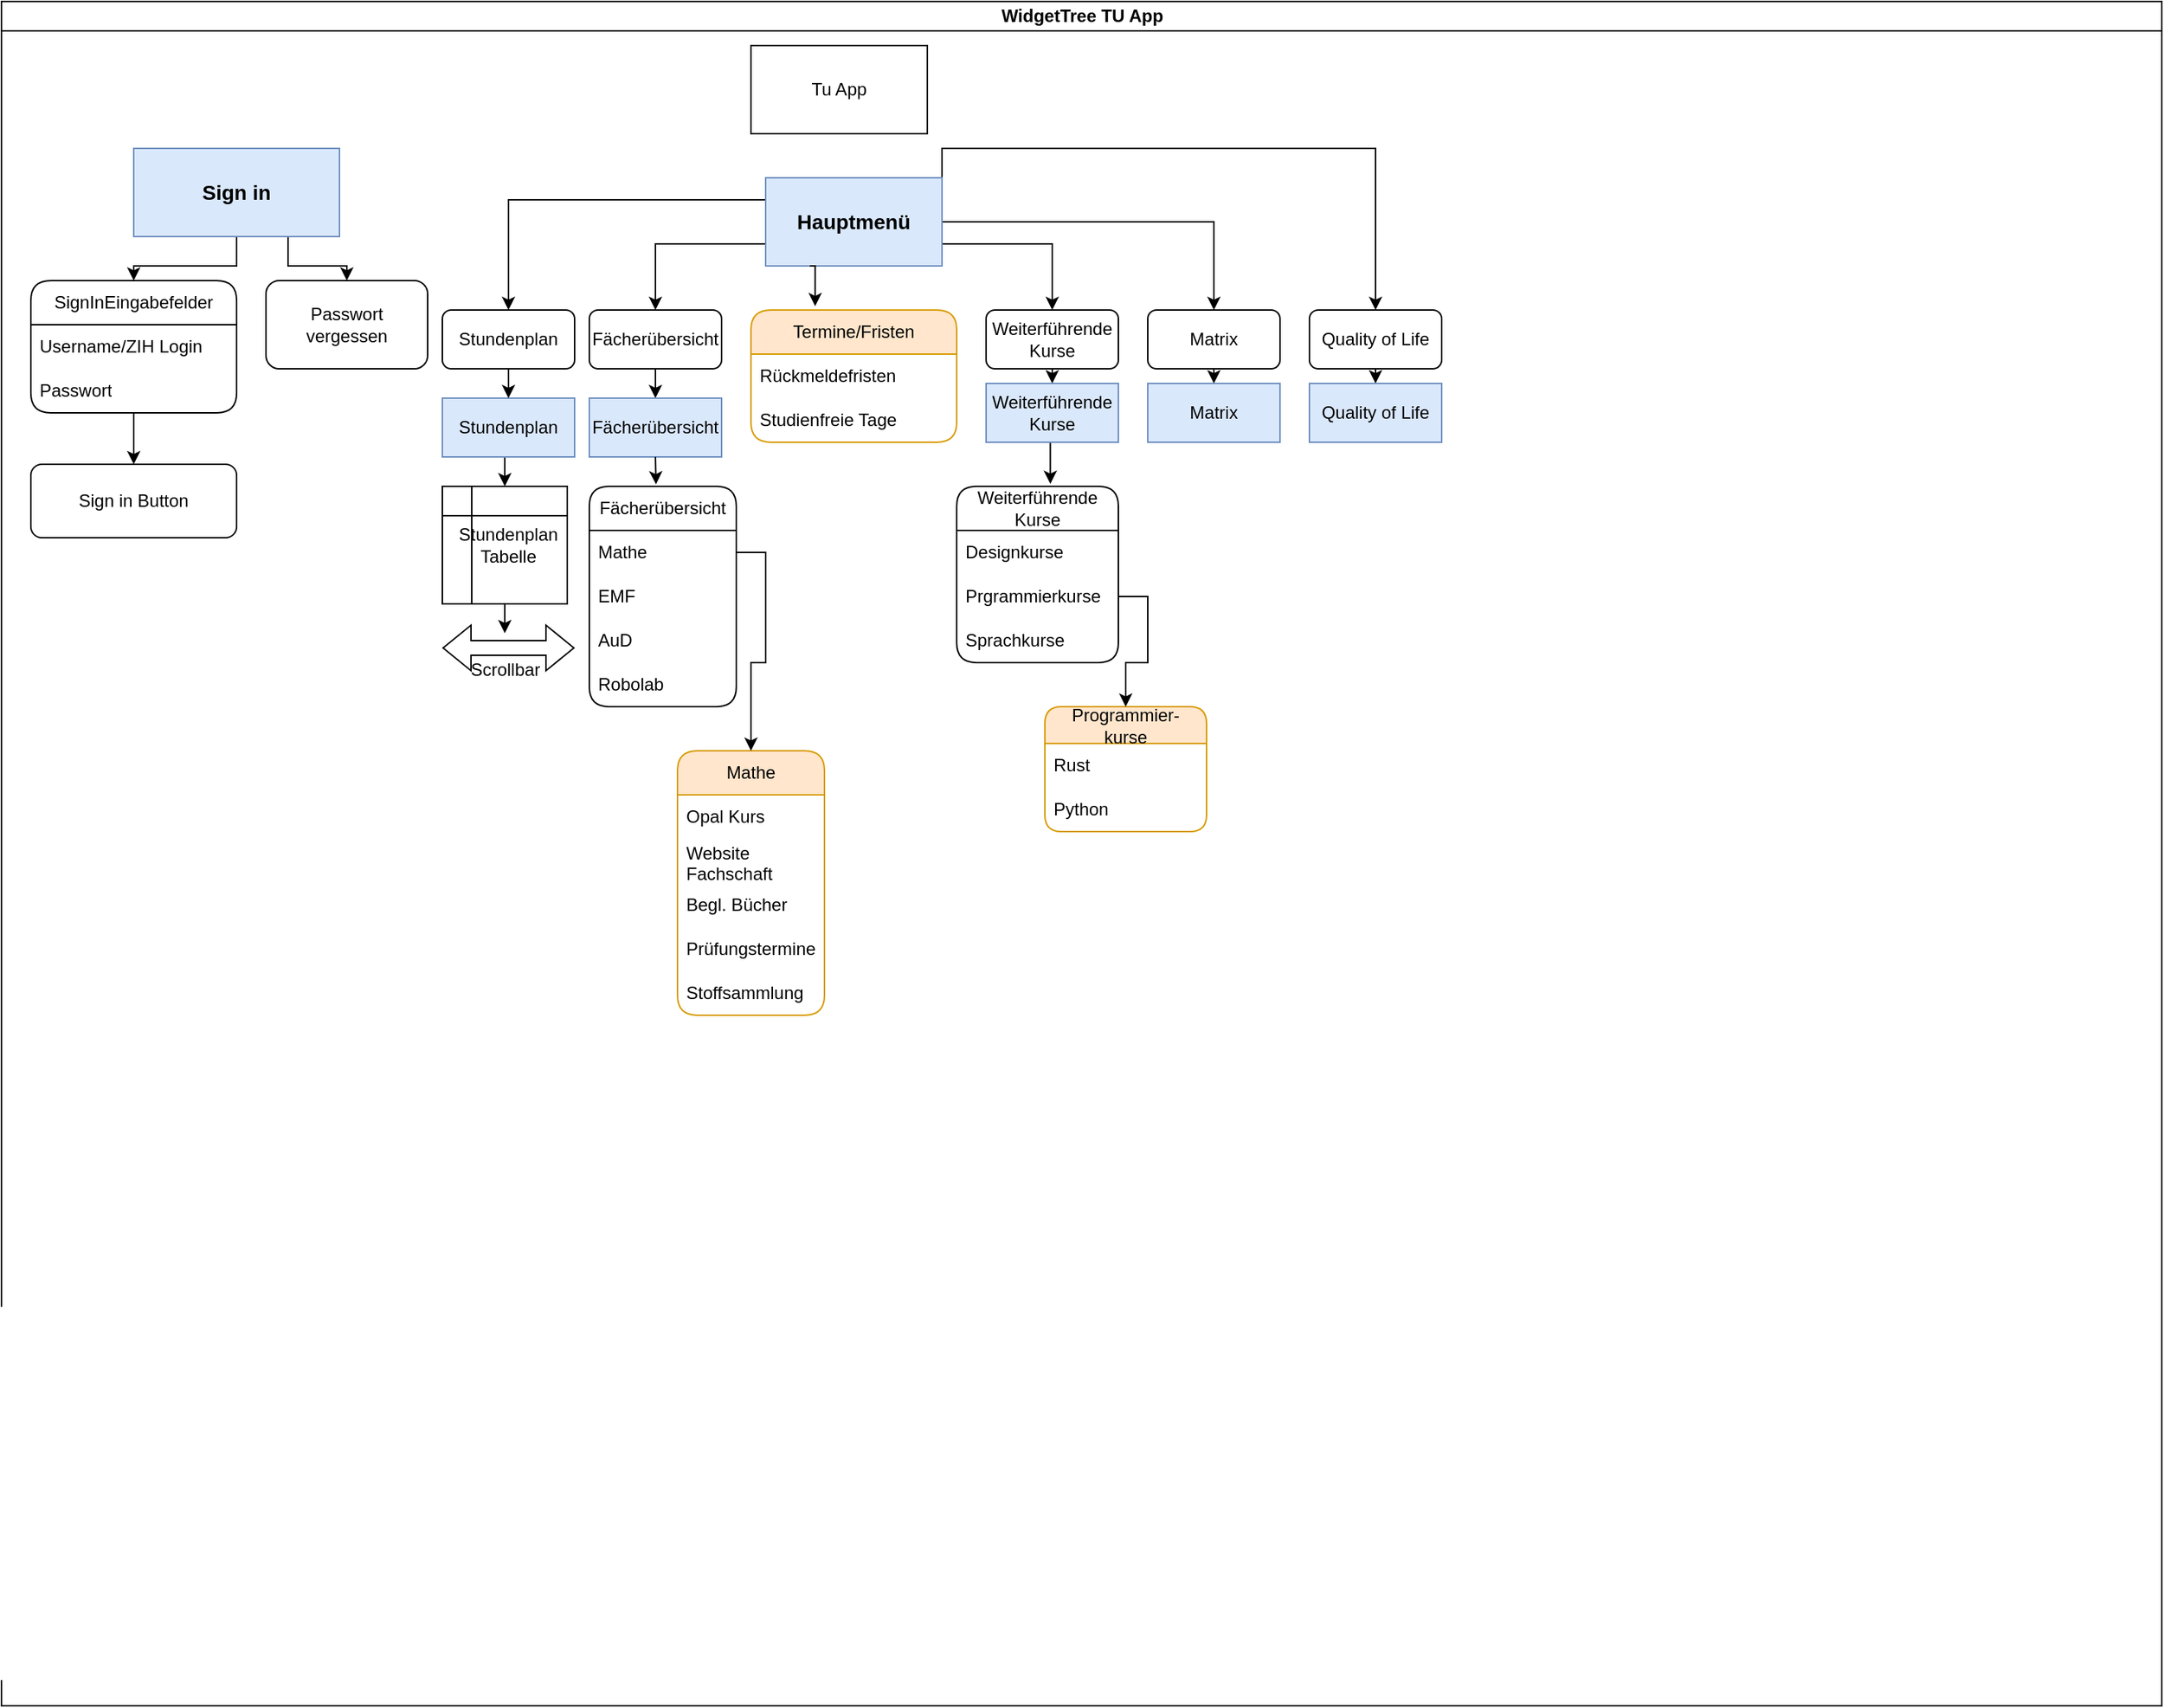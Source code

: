 <mxfile version="22.1.7" type="github">
  <diagram id="prtHgNgQTEPvFCAcTncT" name="Page-1">
    <mxGraphModel dx="1668" dy="1683" grid="1" gridSize="10" guides="1" tooltips="1" connect="1" arrows="1" fold="1" page="1" pageScale="1" pageWidth="827" pageHeight="1169" math="0" shadow="0">
      <root>
        <mxCell id="0" />
        <mxCell id="1" parent="0" />
        <mxCell id="dNxyNK7c78bLwvsdeMH5-11" value="&lt;div&gt;WidgetTree TU App&lt;/div&gt;" style="swimlane;html=1;startSize=20;horizontal=1;containerType=tree;glass=0;" parent="1" vertex="1">
          <mxGeometry x="-430" y="-230" width="1470" height="1160" as="geometry" />
        </mxCell>
        <mxCell id="gI4KnONz41u49CZWh2LP-1" value="Tu App" style="rounded=0;whiteSpace=wrap;html=1;" vertex="1" parent="dNxyNK7c78bLwvsdeMH5-11">
          <mxGeometry x="510" y="30" width="120" height="60" as="geometry" />
        </mxCell>
        <mxCell id="gI4KnONz41u49CZWh2LP-15" style="edgeStyle=orthogonalEdgeStyle;rounded=0;orthogonalLoop=1;jettySize=auto;html=1;exitX=0.5;exitY=1;exitDx=0;exitDy=0;entryX=0.5;entryY=0;entryDx=0;entryDy=0;" edge="1" parent="dNxyNK7c78bLwvsdeMH5-11" source="gI4KnONz41u49CZWh2LP-8" target="gI4KnONz41u49CZWh2LP-13">
          <mxGeometry relative="1" as="geometry" />
        </mxCell>
        <mxCell id="gI4KnONz41u49CZWh2LP-8" value="SignInEingabefelder" style="swimlane;fontStyle=0;childLayout=stackLayout;horizontal=1;startSize=30;horizontalStack=0;resizeParent=1;resizeParentMax=0;resizeLast=0;collapsible=1;marginBottom=0;whiteSpace=wrap;html=1;rounded=1;" vertex="1" parent="dNxyNK7c78bLwvsdeMH5-11">
          <mxGeometry x="20" y="190" width="140" height="90" as="geometry" />
        </mxCell>
        <mxCell id="gI4KnONz41u49CZWh2LP-9" value="Username/ZIH Login" style="text;strokeColor=none;fillColor=none;align=left;verticalAlign=middle;spacingLeft=4;spacingRight=4;overflow=hidden;points=[[0,0.5],[1,0.5]];portConstraint=eastwest;rotatable=0;whiteSpace=wrap;html=1;rounded=1;" vertex="1" parent="gI4KnONz41u49CZWh2LP-8">
          <mxGeometry y="30" width="140" height="30" as="geometry" />
        </mxCell>
        <mxCell id="gI4KnONz41u49CZWh2LP-10" value="Passwort" style="text;strokeColor=none;fillColor=none;align=left;verticalAlign=middle;spacingLeft=4;spacingRight=4;overflow=hidden;points=[[0,0.5],[1,0.5]];portConstraint=eastwest;rotatable=0;whiteSpace=wrap;html=1;" vertex="1" parent="gI4KnONz41u49CZWh2LP-8">
          <mxGeometry y="60" width="140" height="30" as="geometry" />
        </mxCell>
        <mxCell id="gI4KnONz41u49CZWh2LP-14" style="edgeStyle=orthogonalEdgeStyle;rounded=0;orthogonalLoop=1;jettySize=auto;html=1;exitX=0.5;exitY=1;exitDx=0;exitDy=0;" edge="1" parent="dNxyNK7c78bLwvsdeMH5-11" source="gI4KnONz41u49CZWh2LP-12" target="gI4KnONz41u49CZWh2LP-8">
          <mxGeometry relative="1" as="geometry" />
        </mxCell>
        <mxCell id="gI4KnONz41u49CZWh2LP-17" style="edgeStyle=orthogonalEdgeStyle;rounded=0;orthogonalLoop=1;jettySize=auto;html=1;exitX=0.75;exitY=1;exitDx=0;exitDy=0;" edge="1" parent="dNxyNK7c78bLwvsdeMH5-11" source="gI4KnONz41u49CZWh2LP-12" target="gI4KnONz41u49CZWh2LP-16">
          <mxGeometry relative="1" as="geometry" />
        </mxCell>
        <mxCell id="gI4KnONz41u49CZWh2LP-12" value="&lt;h3&gt;Sign in &lt;/h3&gt;" style="rounded=0;whiteSpace=wrap;html=1;fillColor=#dae8fc;strokeColor=#6c8ebf;glass=0;shadow=0;" vertex="1" parent="dNxyNK7c78bLwvsdeMH5-11">
          <mxGeometry x="90" y="100" width="140" height="60" as="geometry" />
        </mxCell>
        <mxCell id="gI4KnONz41u49CZWh2LP-13" value="Sign in Button" style="rounded=1;whiteSpace=wrap;html=1;" vertex="1" parent="dNxyNK7c78bLwvsdeMH5-11">
          <mxGeometry x="20" y="315" width="140" height="50" as="geometry" />
        </mxCell>
        <mxCell id="gI4KnONz41u49CZWh2LP-16" value="Passwort vergessen" style="rounded=1;whiteSpace=wrap;html=1;" vertex="1" parent="dNxyNK7c78bLwvsdeMH5-11">
          <mxGeometry x="180" y="190" width="110" height="60" as="geometry" />
        </mxCell>
        <mxCell id="gI4KnONz41u49CZWh2LP-83" style="edgeStyle=orthogonalEdgeStyle;rounded=0;orthogonalLoop=1;jettySize=auto;html=1;exitX=0;exitY=0.25;exitDx=0;exitDy=0;entryX=0.5;entryY=0;entryDx=0;entryDy=0;" edge="1" parent="dNxyNK7c78bLwvsdeMH5-11" source="gI4KnONz41u49CZWh2LP-24" target="gI4KnONz41u49CZWh2LP-32">
          <mxGeometry relative="1" as="geometry" />
        </mxCell>
        <mxCell id="gI4KnONz41u49CZWh2LP-84" style="edgeStyle=orthogonalEdgeStyle;rounded=0;orthogonalLoop=1;jettySize=auto;html=1;exitX=0;exitY=0.75;exitDx=0;exitDy=0;entryX=0.5;entryY=0;entryDx=0;entryDy=0;" edge="1" parent="dNxyNK7c78bLwvsdeMH5-11" source="gI4KnONz41u49CZWh2LP-24" target="gI4KnONz41u49CZWh2LP-31">
          <mxGeometry relative="1" as="geometry" />
        </mxCell>
        <mxCell id="gI4KnONz41u49CZWh2LP-86" style="edgeStyle=orthogonalEdgeStyle;rounded=0;orthogonalLoop=1;jettySize=auto;html=1;exitX=1;exitY=0.75;exitDx=0;exitDy=0;entryX=0.5;entryY=0;entryDx=0;entryDy=0;" edge="1" parent="dNxyNK7c78bLwvsdeMH5-11" source="gI4KnONz41u49CZWh2LP-24" target="gI4KnONz41u49CZWh2LP-33">
          <mxGeometry relative="1" as="geometry" />
        </mxCell>
        <mxCell id="gI4KnONz41u49CZWh2LP-87" style="edgeStyle=orthogonalEdgeStyle;rounded=0;orthogonalLoop=1;jettySize=auto;html=1;exitX=1;exitY=0.5;exitDx=0;exitDy=0;entryX=0.5;entryY=0;entryDx=0;entryDy=0;" edge="1" parent="dNxyNK7c78bLwvsdeMH5-11" source="gI4KnONz41u49CZWh2LP-24" target="gI4KnONz41u49CZWh2LP-52">
          <mxGeometry relative="1" as="geometry" />
        </mxCell>
        <mxCell id="gI4KnONz41u49CZWh2LP-88" style="edgeStyle=orthogonalEdgeStyle;rounded=0;orthogonalLoop=1;jettySize=auto;html=1;exitX=1;exitY=0;exitDx=0;exitDy=0;entryX=0.5;entryY=0;entryDx=0;entryDy=0;" edge="1" parent="dNxyNK7c78bLwvsdeMH5-11" source="gI4KnONz41u49CZWh2LP-24" target="gI4KnONz41u49CZWh2LP-72">
          <mxGeometry relative="1" as="geometry" />
        </mxCell>
        <mxCell id="gI4KnONz41u49CZWh2LP-24" value="&lt;h3&gt;Hauptmenü&lt;/h3&gt;" style="rounded=0;whiteSpace=wrap;html=1;fillColor=#dae8fc;strokeColor=#6c8ebf;" vertex="1" parent="dNxyNK7c78bLwvsdeMH5-11">
          <mxGeometry x="520" y="120" width="120" height="60" as="geometry" />
        </mxCell>
        <mxCell id="gI4KnONz41u49CZWh2LP-27" value="&lt;div&gt;Termine/Fristen&lt;/div&gt;" style="swimlane;fontStyle=0;childLayout=stackLayout;horizontal=1;startSize=30;horizontalStack=0;resizeParent=1;resizeParentMax=0;resizeLast=0;collapsible=1;marginBottom=0;whiteSpace=wrap;html=1;rounded=1;fillColor=#ffe6cc;strokeColor=#d79b00;" vertex="1" parent="dNxyNK7c78bLwvsdeMH5-11">
          <mxGeometry x="510" y="210" width="140" height="90" as="geometry" />
        </mxCell>
        <mxCell id="gI4KnONz41u49CZWh2LP-28" value="Rückmeldefristen" style="text;strokeColor=none;fillColor=none;align=left;verticalAlign=middle;spacingLeft=4;spacingRight=4;overflow=hidden;points=[[0,0.5],[1,0.5]];portConstraint=eastwest;rotatable=0;whiteSpace=wrap;html=1;" vertex="1" parent="gI4KnONz41u49CZWh2LP-27">
          <mxGeometry y="30" width="140" height="30" as="geometry" />
        </mxCell>
        <mxCell id="gI4KnONz41u49CZWh2LP-29" value="Studienfreie Tage" style="text;strokeColor=none;fillColor=none;align=left;verticalAlign=middle;spacingLeft=4;spacingRight=4;overflow=hidden;points=[[0,0.5],[1,0.5]];portConstraint=eastwest;rotatable=0;whiteSpace=wrap;html=1;" vertex="1" parent="gI4KnONz41u49CZWh2LP-27">
          <mxGeometry y="60" width="140" height="30" as="geometry" />
        </mxCell>
        <mxCell id="gI4KnONz41u49CZWh2LP-95" style="edgeStyle=orthogonalEdgeStyle;rounded=0;orthogonalLoop=1;jettySize=auto;html=1;exitX=0.5;exitY=1;exitDx=0;exitDy=0;entryX=0.5;entryY=0;entryDx=0;entryDy=0;" edge="1" parent="dNxyNK7c78bLwvsdeMH5-11" source="gI4KnONz41u49CZWh2LP-31" target="gI4KnONz41u49CZWh2LP-90">
          <mxGeometry relative="1" as="geometry" />
        </mxCell>
        <mxCell id="gI4KnONz41u49CZWh2LP-31" value="Fächerübersicht" style="rounded=1;whiteSpace=wrap;html=1;" vertex="1" parent="dNxyNK7c78bLwvsdeMH5-11">
          <mxGeometry x="400" y="210" width="90" height="40" as="geometry" />
        </mxCell>
        <mxCell id="gI4KnONz41u49CZWh2LP-32" value="&lt;div&gt;Stundenplan&lt;/div&gt;" style="rounded=1;whiteSpace=wrap;html=1;" vertex="1" parent="dNxyNK7c78bLwvsdeMH5-11">
          <mxGeometry x="300" y="210" width="90" height="40" as="geometry" />
        </mxCell>
        <mxCell id="gI4KnONz41u49CZWh2LP-96" style="edgeStyle=orthogonalEdgeStyle;rounded=0;orthogonalLoop=1;jettySize=auto;html=1;exitX=0.5;exitY=1;exitDx=0;exitDy=0;entryX=0.5;entryY=0;entryDx=0;entryDy=0;" edge="1" parent="dNxyNK7c78bLwvsdeMH5-11" source="gI4KnONz41u49CZWh2LP-33" target="gI4KnONz41u49CZWh2LP-91">
          <mxGeometry relative="1" as="geometry" />
        </mxCell>
        <mxCell id="gI4KnONz41u49CZWh2LP-33" value="&lt;div&gt;Weiterführende Kurse&lt;/div&gt;" style="rounded=1;whiteSpace=wrap;html=1;" vertex="1" parent="dNxyNK7c78bLwvsdeMH5-11">
          <mxGeometry x="670" y="210" width="90" height="40" as="geometry" />
        </mxCell>
        <mxCell id="gI4KnONz41u49CZWh2LP-97" style="edgeStyle=orthogonalEdgeStyle;rounded=0;orthogonalLoop=1;jettySize=auto;html=1;exitX=0.5;exitY=1;exitDx=0;exitDy=0;entryX=0.5;entryY=0;entryDx=0;entryDy=0;" edge="1" parent="dNxyNK7c78bLwvsdeMH5-11" source="gI4KnONz41u49CZWh2LP-52" target="gI4KnONz41u49CZWh2LP-92">
          <mxGeometry relative="1" as="geometry" />
        </mxCell>
        <mxCell id="gI4KnONz41u49CZWh2LP-52" value="&lt;div&gt;Matrix&lt;/div&gt;" style="rounded=1;whiteSpace=wrap;html=1;" vertex="1" parent="dNxyNK7c78bLwvsdeMH5-11">
          <mxGeometry x="780" y="210" width="90" height="40" as="geometry" />
        </mxCell>
        <mxCell id="gI4KnONz41u49CZWh2LP-98" style="edgeStyle=orthogonalEdgeStyle;rounded=0;orthogonalLoop=1;jettySize=auto;html=1;exitX=0.5;exitY=1;exitDx=0;exitDy=0;entryX=0.5;entryY=0;entryDx=0;entryDy=0;" edge="1" parent="dNxyNK7c78bLwvsdeMH5-11" source="gI4KnONz41u49CZWh2LP-72" target="gI4KnONz41u49CZWh2LP-93">
          <mxGeometry relative="1" as="geometry" />
        </mxCell>
        <mxCell id="gI4KnONz41u49CZWh2LP-72" value="Quality of Life" style="rounded=1;whiteSpace=wrap;html=1;" vertex="1" parent="dNxyNK7c78bLwvsdeMH5-11">
          <mxGeometry x="890" y="210" width="90" height="40" as="geometry" />
        </mxCell>
        <mxCell id="gI4KnONz41u49CZWh2LP-85" style="edgeStyle=orthogonalEdgeStyle;rounded=0;orthogonalLoop=1;jettySize=auto;html=1;exitX=0.25;exitY=1;exitDx=0;exitDy=0;entryX=0.312;entryY=-0.029;entryDx=0;entryDy=0;entryPerimeter=0;" edge="1" parent="dNxyNK7c78bLwvsdeMH5-11" source="gI4KnONz41u49CZWh2LP-24" target="gI4KnONz41u49CZWh2LP-27">
          <mxGeometry relative="1" as="geometry" />
        </mxCell>
        <mxCell id="gI4KnONz41u49CZWh2LP-90" value="&lt;div&gt;Fächerübersicht&lt;/div&gt;" style="rounded=0;whiteSpace=wrap;html=1;fillColor=#dae8fc;strokeColor=#6c8ebf;" vertex="1" parent="dNxyNK7c78bLwvsdeMH5-11">
          <mxGeometry x="400" y="270" width="90" height="40" as="geometry" />
        </mxCell>
        <mxCell id="gI4KnONz41u49CZWh2LP-168" style="edgeStyle=orthogonalEdgeStyle;rounded=0;orthogonalLoop=1;jettySize=auto;html=1;exitX=0.5;exitY=1;exitDx=0;exitDy=0;entryX=0.579;entryY=-0.014;entryDx=0;entryDy=0;entryPerimeter=0;" edge="1" parent="dNxyNK7c78bLwvsdeMH5-11" source="gI4KnONz41u49CZWh2LP-91" target="gI4KnONz41u49CZWh2LP-151">
          <mxGeometry relative="1" as="geometry" />
        </mxCell>
        <mxCell id="gI4KnONz41u49CZWh2LP-91" value="Weiterführende Kurse" style="rounded=0;whiteSpace=wrap;html=1;fillColor=#dae8fc;strokeColor=#6c8ebf;" vertex="1" parent="dNxyNK7c78bLwvsdeMH5-11">
          <mxGeometry x="670" y="260" width="90" height="40" as="geometry" />
        </mxCell>
        <mxCell id="gI4KnONz41u49CZWh2LP-92" value="Matrix" style="rounded=0;whiteSpace=wrap;html=1;fillColor=#dae8fc;strokeColor=#6c8ebf;" vertex="1" parent="dNxyNK7c78bLwvsdeMH5-11">
          <mxGeometry x="780" y="260" width="90" height="40" as="geometry" />
        </mxCell>
        <mxCell id="gI4KnONz41u49CZWh2LP-93" value="Quality of Life" style="rounded=0;whiteSpace=wrap;html=1;fillColor=#dae8fc;strokeColor=#6c8ebf;" vertex="1" parent="dNxyNK7c78bLwvsdeMH5-11">
          <mxGeometry x="890" y="260" width="90" height="40" as="geometry" />
        </mxCell>
        <mxCell id="gI4KnONz41u49CZWh2LP-109" style="edgeStyle=orthogonalEdgeStyle;rounded=0;orthogonalLoop=1;jettySize=auto;html=1;" edge="1" parent="dNxyNK7c78bLwvsdeMH5-11" source="gI4KnONz41u49CZWh2LP-99">
          <mxGeometry relative="1" as="geometry">
            <mxPoint x="342.5" y="430" as="targetPoint" />
          </mxGeometry>
        </mxCell>
        <mxCell id="gI4KnONz41u49CZWh2LP-99" value="" style="shape=internalStorage;whiteSpace=wrap;html=1;backgroundOutline=1;" vertex="1" parent="dNxyNK7c78bLwvsdeMH5-11">
          <mxGeometry x="300" y="330" width="85" height="80" as="geometry" />
        </mxCell>
        <mxCell id="gI4KnONz41u49CZWh2LP-100" value="&lt;div&gt;Stundenplan&lt;/div&gt;&lt;div&gt;Tabelle&lt;br&gt;&lt;/div&gt;" style="text;html=1;strokeColor=none;fillColor=none;align=center;verticalAlign=middle;whiteSpace=wrap;rounded=0;" vertex="1" parent="dNxyNK7c78bLwvsdeMH5-11">
          <mxGeometry x="315" y="355" width="60" height="30" as="geometry" />
        </mxCell>
        <mxCell id="gI4KnONz41u49CZWh2LP-103" value="" style="shape=flexArrow;endArrow=classic;startArrow=classic;html=1;rounded=0;" edge="1" parent="dNxyNK7c78bLwvsdeMH5-11">
          <mxGeometry width="100" height="100" relative="1" as="geometry">
            <mxPoint x="300" y="440" as="sourcePoint" />
            <mxPoint x="390" y="440" as="targetPoint" />
          </mxGeometry>
        </mxCell>
        <mxCell id="gI4KnONz41u49CZWh2LP-106" value="Scrollbar" style="text;html=1;strokeColor=none;fillColor=none;align=center;verticalAlign=middle;whiteSpace=wrap;rounded=0;" vertex="1" parent="dNxyNK7c78bLwvsdeMH5-11">
          <mxGeometry x="312.5" y="440" width="60" height="30" as="geometry" />
        </mxCell>
        <mxCell id="gI4KnONz41u49CZWh2LP-111" value="Fächerübersicht" style="swimlane;fontStyle=0;childLayout=stackLayout;horizontal=1;startSize=30;horizontalStack=0;resizeParent=1;resizeParentMax=0;resizeLast=0;collapsible=1;marginBottom=0;whiteSpace=wrap;html=1;rounded=1;" vertex="1" parent="dNxyNK7c78bLwvsdeMH5-11">
          <mxGeometry x="400" y="330" width="100" height="150" as="geometry" />
        </mxCell>
        <mxCell id="gI4KnONz41u49CZWh2LP-112" value="Mathe" style="text;strokeColor=none;fillColor=none;align=left;verticalAlign=middle;spacingLeft=4;spacingRight=4;overflow=hidden;points=[[0,0.5],[1,0.5]];portConstraint=eastwest;rotatable=0;whiteSpace=wrap;html=1;" vertex="1" parent="gI4KnONz41u49CZWh2LP-111">
          <mxGeometry y="30" width="100" height="30" as="geometry" />
        </mxCell>
        <mxCell id="gI4KnONz41u49CZWh2LP-113" value="EMF" style="text;strokeColor=none;fillColor=none;align=left;verticalAlign=middle;spacingLeft=4;spacingRight=4;overflow=hidden;points=[[0,0.5],[1,0.5]];portConstraint=eastwest;rotatable=0;whiteSpace=wrap;html=1;" vertex="1" parent="gI4KnONz41u49CZWh2LP-111">
          <mxGeometry y="60" width="100" height="30" as="geometry" />
        </mxCell>
        <mxCell id="gI4KnONz41u49CZWh2LP-114" value="AuD" style="text;strokeColor=none;fillColor=none;align=left;verticalAlign=middle;spacingLeft=4;spacingRight=4;overflow=hidden;points=[[0,0.5],[1,0.5]];portConstraint=eastwest;rotatable=0;whiteSpace=wrap;html=1;" vertex="1" parent="gI4KnONz41u49CZWh2LP-111">
          <mxGeometry y="90" width="100" height="30" as="geometry" />
        </mxCell>
        <mxCell id="gI4KnONz41u49CZWh2LP-119" value="Robolab" style="text;strokeColor=none;fillColor=none;align=left;verticalAlign=middle;spacingLeft=4;spacingRight=4;overflow=hidden;points=[[0,0.5],[1,0.5]];portConstraint=eastwest;rotatable=0;whiteSpace=wrap;html=1;" vertex="1" parent="gI4KnONz41u49CZWh2LP-111">
          <mxGeometry y="120" width="100" height="30" as="geometry" />
        </mxCell>
        <mxCell id="gI4KnONz41u49CZWh2LP-132" value="Mathe" style="swimlane;fontStyle=0;childLayout=stackLayout;horizontal=1;startSize=30;horizontalStack=0;resizeParent=1;resizeParentMax=0;resizeLast=0;collapsible=1;marginBottom=0;whiteSpace=wrap;html=1;rounded=1;fillColor=#ffe6cc;strokeColor=#d79b00;" vertex="1" parent="dNxyNK7c78bLwvsdeMH5-11">
          <mxGeometry x="460" y="510" width="100" height="180" as="geometry" />
        </mxCell>
        <mxCell id="gI4KnONz41u49CZWh2LP-133" value="Opal Kurs" style="text;strokeColor=none;fillColor=none;align=left;verticalAlign=middle;spacingLeft=4;spacingRight=4;overflow=hidden;points=[[0,0.5],[1,0.5]];portConstraint=eastwest;rotatable=0;whiteSpace=wrap;html=1;" vertex="1" parent="gI4KnONz41u49CZWh2LP-132">
          <mxGeometry y="30" width="100" height="30" as="geometry" />
        </mxCell>
        <mxCell id="gI4KnONz41u49CZWh2LP-134" value="Website Fachschaft" style="text;strokeColor=none;fillColor=none;align=left;verticalAlign=middle;spacingLeft=4;spacingRight=4;overflow=hidden;points=[[0,0.5],[1,0.5]];portConstraint=eastwest;rotatable=0;whiteSpace=wrap;html=1;" vertex="1" parent="gI4KnONz41u49CZWh2LP-132">
          <mxGeometry y="60" width="100" height="30" as="geometry" />
        </mxCell>
        <mxCell id="gI4KnONz41u49CZWh2LP-135" value="&lt;div&gt;Begl. Bücher&lt;/div&gt;" style="text;strokeColor=none;fillColor=none;align=left;verticalAlign=middle;spacingLeft=4;spacingRight=4;overflow=hidden;points=[[0,0.5],[1,0.5]];portConstraint=eastwest;rotatable=0;whiteSpace=wrap;html=1;" vertex="1" parent="gI4KnONz41u49CZWh2LP-132">
          <mxGeometry y="90" width="100" height="30" as="geometry" />
        </mxCell>
        <mxCell id="gI4KnONz41u49CZWh2LP-136" value="Prüfungstermine" style="text;strokeColor=none;fillColor=none;align=left;verticalAlign=middle;spacingLeft=4;spacingRight=4;overflow=hidden;points=[[0,0.5],[1,0.5]];portConstraint=eastwest;rotatable=0;whiteSpace=wrap;html=1;" vertex="1" parent="gI4KnONz41u49CZWh2LP-132">
          <mxGeometry y="120" width="100" height="30" as="geometry" />
        </mxCell>
        <mxCell id="gI4KnONz41u49CZWh2LP-137" value="Stoffsammlung" style="text;strokeColor=none;fillColor=none;align=left;verticalAlign=middle;spacingLeft=4;spacingRight=4;overflow=hidden;points=[[0,0.5],[1,0.5]];portConstraint=eastwest;rotatable=0;whiteSpace=wrap;html=1;" vertex="1" parent="gI4KnONz41u49CZWh2LP-132">
          <mxGeometry y="150" width="100" height="30" as="geometry" />
        </mxCell>
        <mxCell id="gI4KnONz41u49CZWh2LP-138" style="edgeStyle=orthogonalEdgeStyle;rounded=0;orthogonalLoop=1;jettySize=auto;html=1;exitX=1;exitY=0.5;exitDx=0;exitDy=0;entryX=0.5;entryY=0;entryDx=0;entryDy=0;" edge="1" parent="dNxyNK7c78bLwvsdeMH5-11" source="gI4KnONz41u49CZWh2LP-112" target="gI4KnONz41u49CZWh2LP-132">
          <mxGeometry relative="1" as="geometry" />
        </mxCell>
        <mxCell id="gI4KnONz41u49CZWh2LP-151" value="&lt;div&gt;Weiterführende&lt;/div&gt;&lt;div&gt;Kurse&lt;br&gt;&lt;/div&gt;" style="swimlane;fontStyle=0;childLayout=stackLayout;horizontal=1;startSize=30;horizontalStack=0;resizeParent=1;resizeParentMax=0;resizeLast=0;collapsible=1;marginBottom=0;whiteSpace=wrap;html=1;rounded=1;" vertex="1" parent="dNxyNK7c78bLwvsdeMH5-11">
          <mxGeometry x="650" y="330" width="110" height="120" as="geometry" />
        </mxCell>
        <mxCell id="gI4KnONz41u49CZWh2LP-152" value="Designkurse&lt;span style=&quot;white-space: pre;&quot;&gt;&#x9;&lt;/span&gt;" style="text;strokeColor=none;fillColor=none;align=left;verticalAlign=middle;spacingLeft=4;spacingRight=4;overflow=hidden;points=[[0,0.5],[1,0.5]];portConstraint=eastwest;rotatable=0;whiteSpace=wrap;html=1;" vertex="1" parent="gI4KnONz41u49CZWh2LP-151">
          <mxGeometry y="30" width="110" height="30" as="geometry" />
        </mxCell>
        <mxCell id="gI4KnONz41u49CZWh2LP-153" value="Prgrammierkurse" style="text;strokeColor=none;fillColor=none;align=left;verticalAlign=middle;spacingLeft=4;spacingRight=4;overflow=hidden;points=[[0,0.5],[1,0.5]];portConstraint=eastwest;rotatable=0;whiteSpace=wrap;html=1;" vertex="1" parent="gI4KnONz41u49CZWh2LP-151">
          <mxGeometry y="60" width="110" height="30" as="geometry" />
        </mxCell>
        <mxCell id="gI4KnONz41u49CZWh2LP-154" value="Sprachkurse" style="text;strokeColor=none;fillColor=none;align=left;verticalAlign=middle;spacingLeft=4;spacingRight=4;overflow=hidden;points=[[0,0.5],[1,0.5]];portConstraint=eastwest;rotatable=0;whiteSpace=wrap;html=1;" vertex="1" parent="gI4KnONz41u49CZWh2LP-151">
          <mxGeometry y="90" width="110" height="30" as="geometry" />
        </mxCell>
        <mxCell id="gI4KnONz41u49CZWh2LP-162" value="&lt;div&gt;Programmier-&lt;/div&gt;&lt;div&gt;kurse&lt;br&gt;&lt;/div&gt;" style="swimlane;fontStyle=0;childLayout=stackLayout;horizontal=1;startSize=25;horizontalStack=0;resizeParent=1;resizeParentMax=0;resizeLast=0;collapsible=1;marginBottom=0;whiteSpace=wrap;html=1;rounded=1;fillColor=#ffe6cc;strokeColor=#d79b00;" vertex="1" parent="dNxyNK7c78bLwvsdeMH5-11">
          <mxGeometry x="710" y="480" width="110" height="85" as="geometry" />
        </mxCell>
        <mxCell id="gI4KnONz41u49CZWh2LP-163" value="Rust&lt;span style=&quot;white-space: pre;&quot;&gt;&#x9;&lt;/span&gt;" style="text;strokeColor=none;fillColor=none;align=left;verticalAlign=middle;spacingLeft=4;spacingRight=4;overflow=hidden;points=[[0,0.5],[1,0.5]];portConstraint=eastwest;rotatable=0;whiteSpace=wrap;html=1;" vertex="1" parent="gI4KnONz41u49CZWh2LP-162">
          <mxGeometry y="25" width="110" height="30" as="geometry" />
        </mxCell>
        <mxCell id="gI4KnONz41u49CZWh2LP-164" value="Python" style="text;strokeColor=none;fillColor=none;align=left;verticalAlign=middle;spacingLeft=4;spacingRight=4;overflow=hidden;points=[[0,0.5],[1,0.5]];portConstraint=eastwest;rotatable=0;whiteSpace=wrap;html=1;" vertex="1" parent="gI4KnONz41u49CZWh2LP-162">
          <mxGeometry y="55" width="110" height="30" as="geometry" />
        </mxCell>
        <mxCell id="gI4KnONz41u49CZWh2LP-166" style="edgeStyle=orthogonalEdgeStyle;rounded=0;orthogonalLoop=1;jettySize=auto;html=1;exitX=1;exitY=0.5;exitDx=0;exitDy=0;entryX=0.5;entryY=0;entryDx=0;entryDy=0;" edge="1" parent="dNxyNK7c78bLwvsdeMH5-11" source="gI4KnONz41u49CZWh2LP-153" target="gI4KnONz41u49CZWh2LP-162">
          <mxGeometry relative="1" as="geometry" />
        </mxCell>
        <mxCell id="gI4KnONz41u49CZWh2LP-167" style="edgeStyle=orthogonalEdgeStyle;rounded=0;orthogonalLoop=1;jettySize=auto;html=1;exitX=0.5;exitY=1;exitDx=0;exitDy=0;entryX=0.454;entryY=-0.009;entryDx=0;entryDy=0;entryPerimeter=0;" edge="1" parent="dNxyNK7c78bLwvsdeMH5-11" source="gI4KnONz41u49CZWh2LP-90" target="gI4KnONz41u49CZWh2LP-111">
          <mxGeometry relative="1" as="geometry" />
        </mxCell>
        <mxCell id="gI4KnONz41u49CZWh2LP-108" style="edgeStyle=orthogonalEdgeStyle;rounded=0;orthogonalLoop=1;jettySize=auto;html=1;exitX=0.5;exitY=1;exitDx=0;exitDy=0;entryX=0.5;entryY=0;entryDx=0;entryDy=0;" edge="1" parent="1" source="gI4KnONz41u49CZWh2LP-89" target="gI4KnONz41u49CZWh2LP-99">
          <mxGeometry relative="1" as="geometry" />
        </mxCell>
        <mxCell id="gI4KnONz41u49CZWh2LP-89" value="Stundenplan" style="rounded=0;whiteSpace=wrap;html=1;fillColor=#dae8fc;strokeColor=#6c8ebf;" vertex="1" parent="1">
          <mxGeometry x="-130" y="40" width="90" height="40" as="geometry" />
        </mxCell>
        <mxCell id="gI4KnONz41u49CZWh2LP-94" style="edgeStyle=orthogonalEdgeStyle;rounded=0;orthogonalLoop=1;jettySize=auto;html=1;exitX=0.5;exitY=1;exitDx=0;exitDy=0;entryX=0.5;entryY=0;entryDx=0;entryDy=0;" edge="1" parent="1" source="gI4KnONz41u49CZWh2LP-32" target="gI4KnONz41u49CZWh2LP-89">
          <mxGeometry relative="1" as="geometry" />
        </mxCell>
      </root>
    </mxGraphModel>
  </diagram>
</mxfile>
